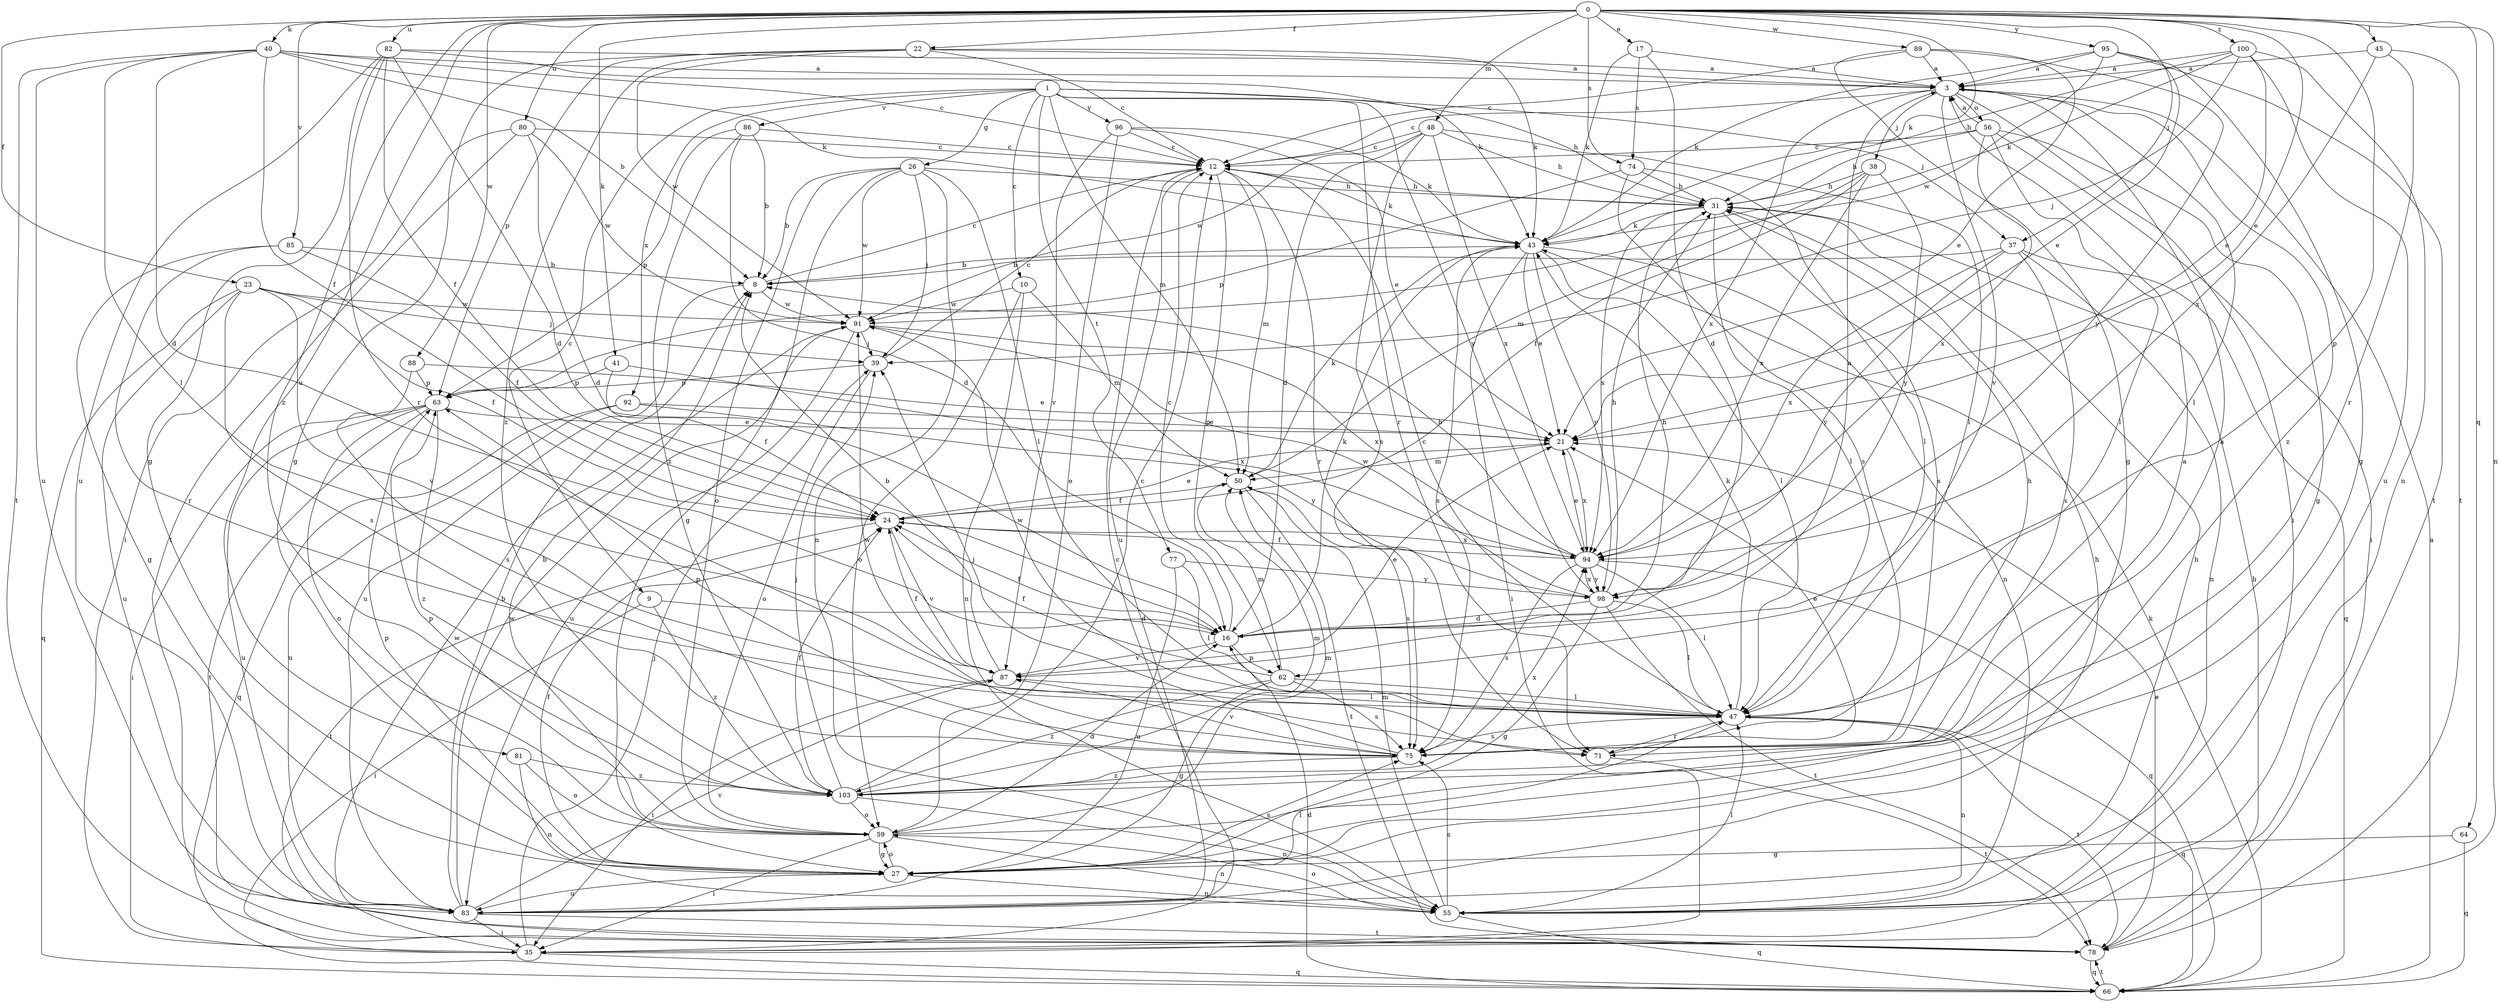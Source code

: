 strict digraph  {
0;
1;
3;
8;
9;
10;
12;
16;
17;
21;
22;
23;
24;
26;
27;
31;
35;
37;
38;
39;
40;
41;
43;
45;
47;
48;
50;
55;
56;
59;
62;
63;
64;
66;
71;
74;
75;
77;
78;
80;
81;
82;
83;
85;
86;
87;
88;
89;
91;
92;
94;
95;
96;
98;
100;
103;
0 -> 17  [label=e];
0 -> 21  [label=e];
0 -> 22  [label=f];
0 -> 23  [label=f];
0 -> 37  [label=j];
0 -> 40  [label=k];
0 -> 41  [label=k];
0 -> 43  [label=k];
0 -> 45  [label=l];
0 -> 48  [label=m];
0 -> 55  [label=n];
0 -> 62  [label=p];
0 -> 64  [label=q];
0 -> 74  [label=s];
0 -> 80  [label=u];
0 -> 81  [label=u];
0 -> 82  [label=u];
0 -> 85  [label=v];
0 -> 88  [label=w];
0 -> 89  [label=w];
0 -> 95  [label=y];
0 -> 100  [label=z];
0 -> 103  [label=z];
1 -> 9  [label=c];
1 -> 10  [label=c];
1 -> 26  [label=g];
1 -> 31  [label=h];
1 -> 37  [label=j];
1 -> 50  [label=m];
1 -> 71  [label=r];
1 -> 77  [label=t];
1 -> 86  [label=v];
1 -> 92  [label=x];
1 -> 96  [label=y];
1 -> 98  [label=y];
3 -> 12  [label=c];
3 -> 35  [label=i];
3 -> 38  [label=j];
3 -> 47  [label=l];
3 -> 56  [label=o];
3 -> 87  [label=v];
3 -> 94  [label=x];
3 -> 103  [label=z];
8 -> 12  [label=c];
8 -> 83  [label=u];
8 -> 91  [label=w];
9 -> 16  [label=d];
9 -> 35  [label=i];
9 -> 103  [label=z];
10 -> 50  [label=m];
10 -> 55  [label=n];
10 -> 59  [label=o];
10 -> 91  [label=w];
12 -> 31  [label=h];
12 -> 43  [label=k];
12 -> 50  [label=m];
12 -> 62  [label=p];
12 -> 71  [label=r];
12 -> 83  [label=u];
16 -> 3  [label=a];
16 -> 12  [label=c];
16 -> 24  [label=f];
16 -> 31  [label=h];
16 -> 43  [label=k];
16 -> 62  [label=p];
16 -> 87  [label=v];
17 -> 3  [label=a];
17 -> 16  [label=d];
17 -> 43  [label=k];
17 -> 74  [label=s];
21 -> 50  [label=m];
21 -> 94  [label=x];
22 -> 3  [label=a];
22 -> 12  [label=c];
22 -> 27  [label=g];
22 -> 43  [label=k];
22 -> 63  [label=p];
22 -> 91  [label=w];
22 -> 103  [label=z];
23 -> 24  [label=f];
23 -> 39  [label=j];
23 -> 66  [label=q];
23 -> 75  [label=s];
23 -> 83  [label=u];
23 -> 87  [label=v];
23 -> 91  [label=w];
24 -> 21  [label=e];
24 -> 78  [label=t];
24 -> 87  [label=v];
24 -> 94  [label=x];
26 -> 8  [label=b];
26 -> 27  [label=g];
26 -> 31  [label=h];
26 -> 39  [label=j];
26 -> 47  [label=l];
26 -> 55  [label=n];
26 -> 59  [label=o];
26 -> 91  [label=w];
27 -> 24  [label=f];
27 -> 55  [label=n];
27 -> 59  [label=o];
27 -> 63  [label=p];
27 -> 75  [label=s];
27 -> 83  [label=u];
31 -> 43  [label=k];
31 -> 47  [label=l];
31 -> 75  [label=s];
31 -> 94  [label=x];
35 -> 12  [label=c];
35 -> 39  [label=j];
35 -> 66  [label=q];
35 -> 91  [label=w];
37 -> 8  [label=b];
37 -> 55  [label=n];
37 -> 66  [label=q];
37 -> 75  [label=s];
37 -> 94  [label=x];
37 -> 98  [label=y];
38 -> 24  [label=f];
38 -> 31  [label=h];
38 -> 50  [label=m];
38 -> 94  [label=x];
38 -> 98  [label=y];
39 -> 12  [label=c];
39 -> 59  [label=o];
39 -> 63  [label=p];
40 -> 3  [label=a];
40 -> 8  [label=b];
40 -> 12  [label=c];
40 -> 16  [label=d];
40 -> 24  [label=f];
40 -> 43  [label=k];
40 -> 47  [label=l];
40 -> 78  [label=t];
40 -> 83  [label=u];
41 -> 24  [label=f];
41 -> 63  [label=p];
41 -> 94  [label=x];
43 -> 8  [label=b];
43 -> 21  [label=e];
43 -> 35  [label=i];
43 -> 47  [label=l];
43 -> 55  [label=n];
43 -> 75  [label=s];
43 -> 98  [label=y];
45 -> 3  [label=a];
45 -> 71  [label=r];
45 -> 78  [label=t];
45 -> 94  [label=x];
47 -> 12  [label=c];
47 -> 43  [label=k];
47 -> 55  [label=n];
47 -> 66  [label=q];
47 -> 71  [label=r];
47 -> 75  [label=s];
47 -> 78  [label=t];
47 -> 91  [label=w];
48 -> 12  [label=c];
48 -> 16  [label=d];
48 -> 31  [label=h];
48 -> 47  [label=l];
48 -> 75  [label=s];
48 -> 91  [label=w];
48 -> 94  [label=x];
50 -> 24  [label=f];
50 -> 43  [label=k];
50 -> 75  [label=s];
50 -> 78  [label=t];
55 -> 31  [label=h];
55 -> 47  [label=l];
55 -> 50  [label=m];
55 -> 59  [label=o];
55 -> 66  [label=q];
55 -> 75  [label=s];
56 -> 3  [label=a];
56 -> 12  [label=c];
56 -> 27  [label=g];
56 -> 31  [label=h];
56 -> 35  [label=i];
56 -> 47  [label=l];
56 -> 94  [label=x];
59 -> 3  [label=a];
59 -> 8  [label=b];
59 -> 16  [label=d];
59 -> 27  [label=g];
59 -> 35  [label=i];
59 -> 50  [label=m];
59 -> 55  [label=n];
59 -> 63  [label=p];
62 -> 24  [label=f];
62 -> 27  [label=g];
62 -> 47  [label=l];
62 -> 50  [label=m];
62 -> 75  [label=s];
62 -> 103  [label=z];
63 -> 21  [label=e];
63 -> 35  [label=i];
63 -> 59  [label=o];
63 -> 78  [label=t];
63 -> 83  [label=u];
63 -> 103  [label=z];
64 -> 27  [label=g];
64 -> 66  [label=q];
66 -> 3  [label=a];
66 -> 16  [label=d];
66 -> 43  [label=k];
66 -> 78  [label=t];
71 -> 21  [label=e];
71 -> 78  [label=t];
74 -> 31  [label=h];
74 -> 47  [label=l];
74 -> 63  [label=p];
74 -> 75  [label=s];
75 -> 31  [label=h];
75 -> 39  [label=j];
75 -> 63  [label=p];
75 -> 87  [label=v];
75 -> 91  [label=w];
75 -> 103  [label=z];
77 -> 47  [label=l];
77 -> 83  [label=u];
77 -> 98  [label=y];
78 -> 21  [label=e];
78 -> 31  [label=h];
78 -> 66  [label=q];
80 -> 12  [label=c];
80 -> 16  [label=d];
80 -> 35  [label=i];
80 -> 78  [label=t];
80 -> 91  [label=w];
81 -> 55  [label=n];
81 -> 59  [label=o];
81 -> 103  [label=z];
82 -> 3  [label=a];
82 -> 16  [label=d];
82 -> 24  [label=f];
82 -> 27  [label=g];
82 -> 43  [label=k];
82 -> 71  [label=r];
82 -> 83  [label=u];
83 -> 8  [label=b];
83 -> 31  [label=h];
83 -> 35  [label=i];
83 -> 47  [label=l];
83 -> 78  [label=t];
83 -> 87  [label=v];
83 -> 91  [label=w];
85 -> 8  [label=b];
85 -> 24  [label=f];
85 -> 27  [label=g];
85 -> 71  [label=r];
86 -> 8  [label=b];
86 -> 12  [label=c];
86 -> 16  [label=d];
86 -> 63  [label=p];
86 -> 103  [label=z];
87 -> 8  [label=b];
87 -> 21  [label=e];
87 -> 24  [label=f];
87 -> 35  [label=i];
87 -> 47  [label=l];
88 -> 21  [label=e];
88 -> 63  [label=p];
88 -> 75  [label=s];
89 -> 3  [label=a];
89 -> 12  [label=c];
89 -> 21  [label=e];
89 -> 27  [label=g];
89 -> 98  [label=y];
91 -> 39  [label=j];
91 -> 83  [label=u];
91 -> 94  [label=x];
92 -> 21  [label=e];
92 -> 66  [label=q];
92 -> 83  [label=u];
92 -> 98  [label=y];
94 -> 8  [label=b];
94 -> 21  [label=e];
94 -> 24  [label=f];
94 -> 47  [label=l];
94 -> 66  [label=q];
94 -> 75  [label=s];
94 -> 98  [label=y];
95 -> 3  [label=a];
95 -> 21  [label=e];
95 -> 27  [label=g];
95 -> 43  [label=k];
95 -> 78  [label=t];
95 -> 91  [label=w];
96 -> 12  [label=c];
96 -> 21  [label=e];
96 -> 43  [label=k];
96 -> 59  [label=o];
96 -> 87  [label=v];
98 -> 16  [label=d];
98 -> 27  [label=g];
98 -> 31  [label=h];
98 -> 47  [label=l];
98 -> 78  [label=t];
98 -> 91  [label=w];
98 -> 94  [label=x];
100 -> 3  [label=a];
100 -> 21  [label=e];
100 -> 31  [label=h];
100 -> 39  [label=j];
100 -> 43  [label=k];
100 -> 55  [label=n];
100 -> 83  [label=u];
103 -> 3  [label=a];
103 -> 12  [label=c];
103 -> 24  [label=f];
103 -> 39  [label=j];
103 -> 50  [label=m];
103 -> 55  [label=n];
103 -> 59  [label=o];
103 -> 94  [label=x];
}

